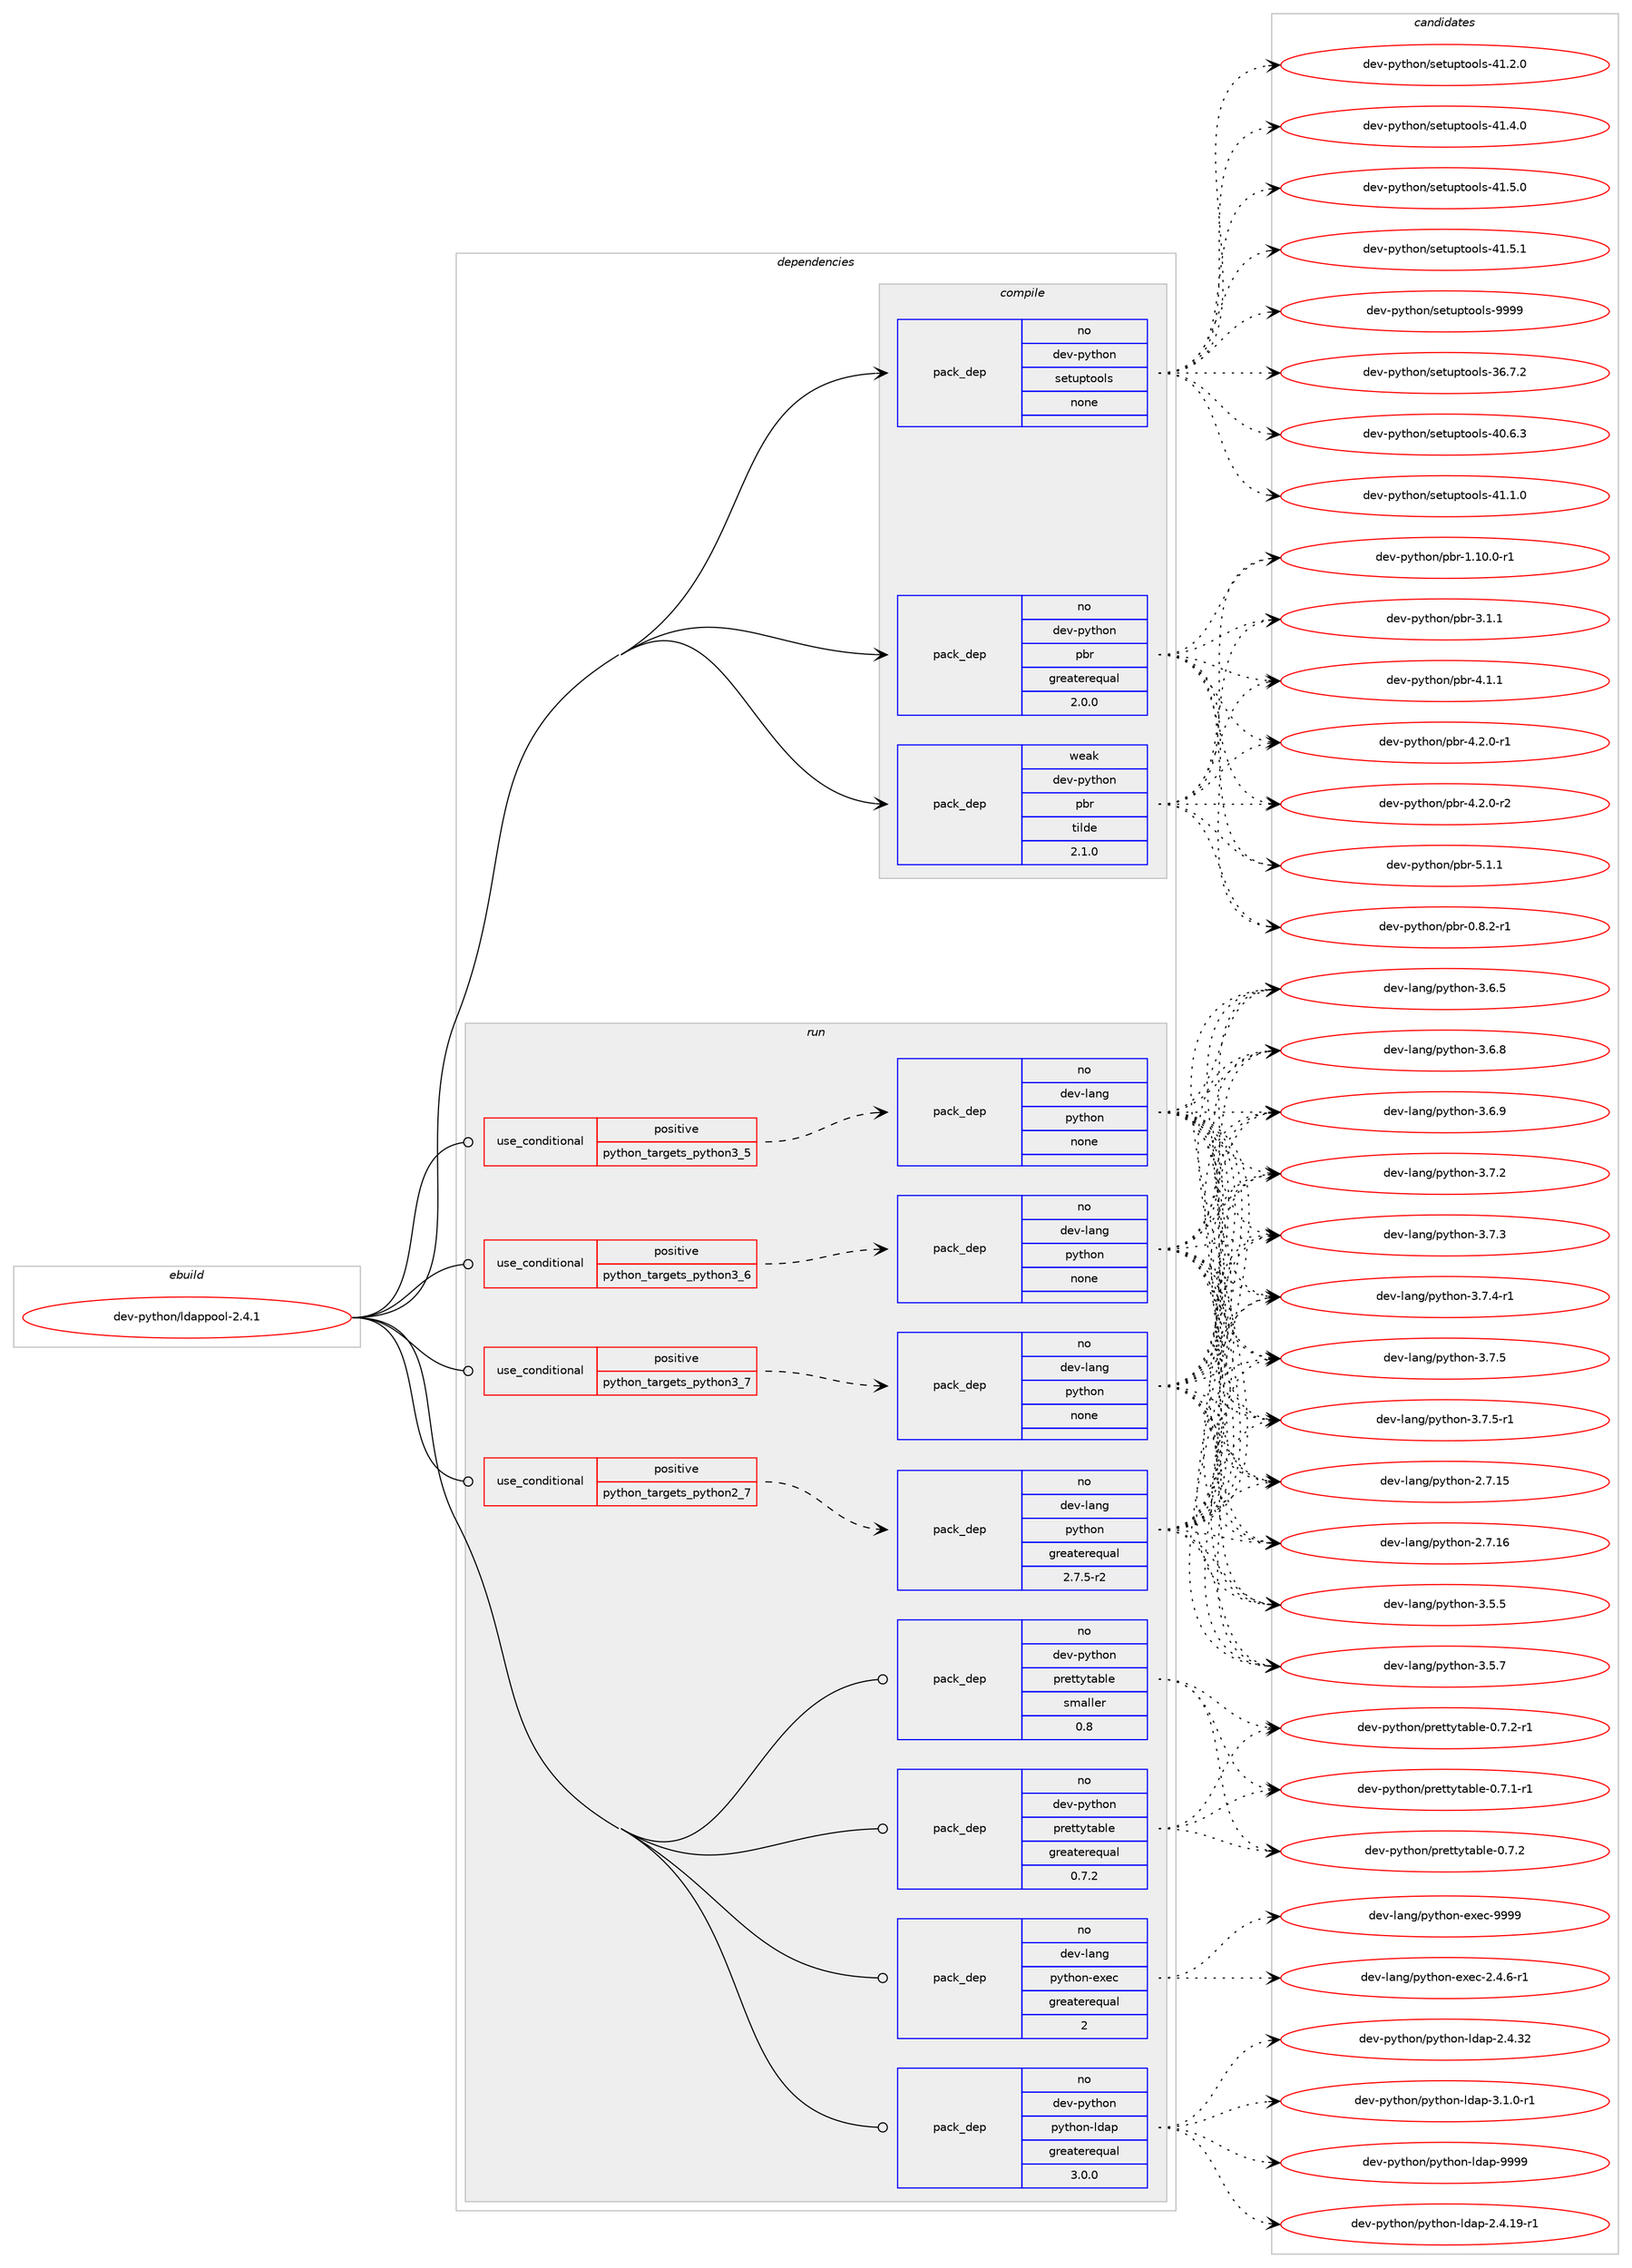 digraph prolog {

# *************
# Graph options
# *************

newrank=true;
concentrate=true;
compound=true;
graph [rankdir=LR,fontname=Helvetica,fontsize=10,ranksep=1.5];#, ranksep=2.5, nodesep=0.2];
edge  [arrowhead=vee];
node  [fontname=Helvetica,fontsize=10];

# **********
# The ebuild
# **********

subgraph cluster_leftcol {
color=gray;
rank=same;
label=<<i>ebuild</i>>;
id [label="dev-python/ldappool-2.4.1", color=red, width=4, href="../dev-python/ldappool-2.4.1.svg"];
}

# ****************
# The dependencies
# ****************

subgraph cluster_midcol {
color=gray;
label=<<i>dependencies</i>>;
subgraph cluster_compile {
fillcolor="#eeeeee";
style=filled;
label=<<i>compile</i>>;
subgraph pack459011 {
dependency612705 [label=<<TABLE BORDER="0" CELLBORDER="1" CELLSPACING="0" CELLPADDING="4" WIDTH="220"><TR><TD ROWSPAN="6" CELLPADDING="30">pack_dep</TD></TR><TR><TD WIDTH="110">no</TD></TR><TR><TD>dev-python</TD></TR><TR><TD>pbr</TD></TR><TR><TD>greaterequal</TD></TR><TR><TD>2.0.0</TD></TR></TABLE>>, shape=none, color=blue];
}
id:e -> dependency612705:w [weight=20,style="solid",arrowhead="vee"];
subgraph pack459012 {
dependency612706 [label=<<TABLE BORDER="0" CELLBORDER="1" CELLSPACING="0" CELLPADDING="4" WIDTH="220"><TR><TD ROWSPAN="6" CELLPADDING="30">pack_dep</TD></TR><TR><TD WIDTH="110">no</TD></TR><TR><TD>dev-python</TD></TR><TR><TD>setuptools</TD></TR><TR><TD>none</TD></TR><TR><TD></TD></TR></TABLE>>, shape=none, color=blue];
}
id:e -> dependency612706:w [weight=20,style="solid",arrowhead="vee"];
subgraph pack459013 {
dependency612707 [label=<<TABLE BORDER="0" CELLBORDER="1" CELLSPACING="0" CELLPADDING="4" WIDTH="220"><TR><TD ROWSPAN="6" CELLPADDING="30">pack_dep</TD></TR><TR><TD WIDTH="110">weak</TD></TR><TR><TD>dev-python</TD></TR><TR><TD>pbr</TD></TR><TR><TD>tilde</TD></TR><TR><TD>2.1.0</TD></TR></TABLE>>, shape=none, color=blue];
}
id:e -> dependency612707:w [weight=20,style="solid",arrowhead="vee"];
}
subgraph cluster_compileandrun {
fillcolor="#eeeeee";
style=filled;
label=<<i>compile and run</i>>;
}
subgraph cluster_run {
fillcolor="#eeeeee";
style=filled;
label=<<i>run</i>>;
subgraph cond141890 {
dependency612708 [label=<<TABLE BORDER="0" CELLBORDER="1" CELLSPACING="0" CELLPADDING="4"><TR><TD ROWSPAN="3" CELLPADDING="10">use_conditional</TD></TR><TR><TD>positive</TD></TR><TR><TD>python_targets_python2_7</TD></TR></TABLE>>, shape=none, color=red];
subgraph pack459014 {
dependency612709 [label=<<TABLE BORDER="0" CELLBORDER="1" CELLSPACING="0" CELLPADDING="4" WIDTH="220"><TR><TD ROWSPAN="6" CELLPADDING="30">pack_dep</TD></TR><TR><TD WIDTH="110">no</TD></TR><TR><TD>dev-lang</TD></TR><TR><TD>python</TD></TR><TR><TD>greaterequal</TD></TR><TR><TD>2.7.5-r2</TD></TR></TABLE>>, shape=none, color=blue];
}
dependency612708:e -> dependency612709:w [weight=20,style="dashed",arrowhead="vee"];
}
id:e -> dependency612708:w [weight=20,style="solid",arrowhead="odot"];
subgraph cond141891 {
dependency612710 [label=<<TABLE BORDER="0" CELLBORDER="1" CELLSPACING="0" CELLPADDING="4"><TR><TD ROWSPAN="3" CELLPADDING="10">use_conditional</TD></TR><TR><TD>positive</TD></TR><TR><TD>python_targets_python3_5</TD></TR></TABLE>>, shape=none, color=red];
subgraph pack459015 {
dependency612711 [label=<<TABLE BORDER="0" CELLBORDER="1" CELLSPACING="0" CELLPADDING="4" WIDTH="220"><TR><TD ROWSPAN="6" CELLPADDING="30">pack_dep</TD></TR><TR><TD WIDTH="110">no</TD></TR><TR><TD>dev-lang</TD></TR><TR><TD>python</TD></TR><TR><TD>none</TD></TR><TR><TD></TD></TR></TABLE>>, shape=none, color=blue];
}
dependency612710:e -> dependency612711:w [weight=20,style="dashed",arrowhead="vee"];
}
id:e -> dependency612710:w [weight=20,style="solid",arrowhead="odot"];
subgraph cond141892 {
dependency612712 [label=<<TABLE BORDER="0" CELLBORDER="1" CELLSPACING="0" CELLPADDING="4"><TR><TD ROWSPAN="3" CELLPADDING="10">use_conditional</TD></TR><TR><TD>positive</TD></TR><TR><TD>python_targets_python3_6</TD></TR></TABLE>>, shape=none, color=red];
subgraph pack459016 {
dependency612713 [label=<<TABLE BORDER="0" CELLBORDER="1" CELLSPACING="0" CELLPADDING="4" WIDTH="220"><TR><TD ROWSPAN="6" CELLPADDING="30">pack_dep</TD></TR><TR><TD WIDTH="110">no</TD></TR><TR><TD>dev-lang</TD></TR><TR><TD>python</TD></TR><TR><TD>none</TD></TR><TR><TD></TD></TR></TABLE>>, shape=none, color=blue];
}
dependency612712:e -> dependency612713:w [weight=20,style="dashed",arrowhead="vee"];
}
id:e -> dependency612712:w [weight=20,style="solid",arrowhead="odot"];
subgraph cond141893 {
dependency612714 [label=<<TABLE BORDER="0" CELLBORDER="1" CELLSPACING="0" CELLPADDING="4"><TR><TD ROWSPAN="3" CELLPADDING="10">use_conditional</TD></TR><TR><TD>positive</TD></TR><TR><TD>python_targets_python3_7</TD></TR></TABLE>>, shape=none, color=red];
subgraph pack459017 {
dependency612715 [label=<<TABLE BORDER="0" CELLBORDER="1" CELLSPACING="0" CELLPADDING="4" WIDTH="220"><TR><TD ROWSPAN="6" CELLPADDING="30">pack_dep</TD></TR><TR><TD WIDTH="110">no</TD></TR><TR><TD>dev-lang</TD></TR><TR><TD>python</TD></TR><TR><TD>none</TD></TR><TR><TD></TD></TR></TABLE>>, shape=none, color=blue];
}
dependency612714:e -> dependency612715:w [weight=20,style="dashed",arrowhead="vee"];
}
id:e -> dependency612714:w [weight=20,style="solid",arrowhead="odot"];
subgraph pack459018 {
dependency612716 [label=<<TABLE BORDER="0" CELLBORDER="1" CELLSPACING="0" CELLPADDING="4" WIDTH="220"><TR><TD ROWSPAN="6" CELLPADDING="30">pack_dep</TD></TR><TR><TD WIDTH="110">no</TD></TR><TR><TD>dev-lang</TD></TR><TR><TD>python-exec</TD></TR><TR><TD>greaterequal</TD></TR><TR><TD>2</TD></TR></TABLE>>, shape=none, color=blue];
}
id:e -> dependency612716:w [weight=20,style="solid",arrowhead="odot"];
subgraph pack459019 {
dependency612717 [label=<<TABLE BORDER="0" CELLBORDER="1" CELLSPACING="0" CELLPADDING="4" WIDTH="220"><TR><TD ROWSPAN="6" CELLPADDING="30">pack_dep</TD></TR><TR><TD WIDTH="110">no</TD></TR><TR><TD>dev-python</TD></TR><TR><TD>prettytable</TD></TR><TR><TD>greaterequal</TD></TR><TR><TD>0.7.2</TD></TR></TABLE>>, shape=none, color=blue];
}
id:e -> dependency612717:w [weight=20,style="solid",arrowhead="odot"];
subgraph pack459020 {
dependency612718 [label=<<TABLE BORDER="0" CELLBORDER="1" CELLSPACING="0" CELLPADDING="4" WIDTH="220"><TR><TD ROWSPAN="6" CELLPADDING="30">pack_dep</TD></TR><TR><TD WIDTH="110">no</TD></TR><TR><TD>dev-python</TD></TR><TR><TD>prettytable</TD></TR><TR><TD>smaller</TD></TR><TR><TD>0.8</TD></TR></TABLE>>, shape=none, color=blue];
}
id:e -> dependency612718:w [weight=20,style="solid",arrowhead="odot"];
subgraph pack459021 {
dependency612719 [label=<<TABLE BORDER="0" CELLBORDER="1" CELLSPACING="0" CELLPADDING="4" WIDTH="220"><TR><TD ROWSPAN="6" CELLPADDING="30">pack_dep</TD></TR><TR><TD WIDTH="110">no</TD></TR><TR><TD>dev-python</TD></TR><TR><TD>python-ldap</TD></TR><TR><TD>greaterequal</TD></TR><TR><TD>3.0.0</TD></TR></TABLE>>, shape=none, color=blue];
}
id:e -> dependency612719:w [weight=20,style="solid",arrowhead="odot"];
}
}

# **************
# The candidates
# **************

subgraph cluster_choices {
rank=same;
color=gray;
label=<<i>candidates</i>>;

subgraph choice459011 {
color=black;
nodesep=1;
choice1001011184511212111610411111047112981144548465646504511449 [label="dev-python/pbr-0.8.2-r1", color=red, width=4,href="../dev-python/pbr-0.8.2-r1.svg"];
choice100101118451121211161041111104711298114454946494846484511449 [label="dev-python/pbr-1.10.0-r1", color=red, width=4,href="../dev-python/pbr-1.10.0-r1.svg"];
choice100101118451121211161041111104711298114455146494649 [label="dev-python/pbr-3.1.1", color=red, width=4,href="../dev-python/pbr-3.1.1.svg"];
choice100101118451121211161041111104711298114455246494649 [label="dev-python/pbr-4.1.1", color=red, width=4,href="../dev-python/pbr-4.1.1.svg"];
choice1001011184511212111610411111047112981144552465046484511449 [label="dev-python/pbr-4.2.0-r1", color=red, width=4,href="../dev-python/pbr-4.2.0-r1.svg"];
choice1001011184511212111610411111047112981144552465046484511450 [label="dev-python/pbr-4.2.0-r2", color=red, width=4,href="../dev-python/pbr-4.2.0-r2.svg"];
choice100101118451121211161041111104711298114455346494649 [label="dev-python/pbr-5.1.1", color=red, width=4,href="../dev-python/pbr-5.1.1.svg"];
dependency612705:e -> choice1001011184511212111610411111047112981144548465646504511449:w [style=dotted,weight="100"];
dependency612705:e -> choice100101118451121211161041111104711298114454946494846484511449:w [style=dotted,weight="100"];
dependency612705:e -> choice100101118451121211161041111104711298114455146494649:w [style=dotted,weight="100"];
dependency612705:e -> choice100101118451121211161041111104711298114455246494649:w [style=dotted,weight="100"];
dependency612705:e -> choice1001011184511212111610411111047112981144552465046484511449:w [style=dotted,weight="100"];
dependency612705:e -> choice1001011184511212111610411111047112981144552465046484511450:w [style=dotted,weight="100"];
dependency612705:e -> choice100101118451121211161041111104711298114455346494649:w [style=dotted,weight="100"];
}
subgraph choice459012 {
color=black;
nodesep=1;
choice100101118451121211161041111104711510111611711211611111110811545515446554650 [label="dev-python/setuptools-36.7.2", color=red, width=4,href="../dev-python/setuptools-36.7.2.svg"];
choice100101118451121211161041111104711510111611711211611111110811545524846544651 [label="dev-python/setuptools-40.6.3", color=red, width=4,href="../dev-python/setuptools-40.6.3.svg"];
choice100101118451121211161041111104711510111611711211611111110811545524946494648 [label="dev-python/setuptools-41.1.0", color=red, width=4,href="../dev-python/setuptools-41.1.0.svg"];
choice100101118451121211161041111104711510111611711211611111110811545524946504648 [label="dev-python/setuptools-41.2.0", color=red, width=4,href="../dev-python/setuptools-41.2.0.svg"];
choice100101118451121211161041111104711510111611711211611111110811545524946524648 [label="dev-python/setuptools-41.4.0", color=red, width=4,href="../dev-python/setuptools-41.4.0.svg"];
choice100101118451121211161041111104711510111611711211611111110811545524946534648 [label="dev-python/setuptools-41.5.0", color=red, width=4,href="../dev-python/setuptools-41.5.0.svg"];
choice100101118451121211161041111104711510111611711211611111110811545524946534649 [label="dev-python/setuptools-41.5.1", color=red, width=4,href="../dev-python/setuptools-41.5.1.svg"];
choice10010111845112121116104111110471151011161171121161111111081154557575757 [label="dev-python/setuptools-9999", color=red, width=4,href="../dev-python/setuptools-9999.svg"];
dependency612706:e -> choice100101118451121211161041111104711510111611711211611111110811545515446554650:w [style=dotted,weight="100"];
dependency612706:e -> choice100101118451121211161041111104711510111611711211611111110811545524846544651:w [style=dotted,weight="100"];
dependency612706:e -> choice100101118451121211161041111104711510111611711211611111110811545524946494648:w [style=dotted,weight="100"];
dependency612706:e -> choice100101118451121211161041111104711510111611711211611111110811545524946504648:w [style=dotted,weight="100"];
dependency612706:e -> choice100101118451121211161041111104711510111611711211611111110811545524946524648:w [style=dotted,weight="100"];
dependency612706:e -> choice100101118451121211161041111104711510111611711211611111110811545524946534648:w [style=dotted,weight="100"];
dependency612706:e -> choice100101118451121211161041111104711510111611711211611111110811545524946534649:w [style=dotted,weight="100"];
dependency612706:e -> choice10010111845112121116104111110471151011161171121161111111081154557575757:w [style=dotted,weight="100"];
}
subgraph choice459013 {
color=black;
nodesep=1;
choice1001011184511212111610411111047112981144548465646504511449 [label="dev-python/pbr-0.8.2-r1", color=red, width=4,href="../dev-python/pbr-0.8.2-r1.svg"];
choice100101118451121211161041111104711298114454946494846484511449 [label="dev-python/pbr-1.10.0-r1", color=red, width=4,href="../dev-python/pbr-1.10.0-r1.svg"];
choice100101118451121211161041111104711298114455146494649 [label="dev-python/pbr-3.1.1", color=red, width=4,href="../dev-python/pbr-3.1.1.svg"];
choice100101118451121211161041111104711298114455246494649 [label="dev-python/pbr-4.1.1", color=red, width=4,href="../dev-python/pbr-4.1.1.svg"];
choice1001011184511212111610411111047112981144552465046484511449 [label="dev-python/pbr-4.2.0-r1", color=red, width=4,href="../dev-python/pbr-4.2.0-r1.svg"];
choice1001011184511212111610411111047112981144552465046484511450 [label="dev-python/pbr-4.2.0-r2", color=red, width=4,href="../dev-python/pbr-4.2.0-r2.svg"];
choice100101118451121211161041111104711298114455346494649 [label="dev-python/pbr-5.1.1", color=red, width=4,href="../dev-python/pbr-5.1.1.svg"];
dependency612707:e -> choice1001011184511212111610411111047112981144548465646504511449:w [style=dotted,weight="100"];
dependency612707:e -> choice100101118451121211161041111104711298114454946494846484511449:w [style=dotted,weight="100"];
dependency612707:e -> choice100101118451121211161041111104711298114455146494649:w [style=dotted,weight="100"];
dependency612707:e -> choice100101118451121211161041111104711298114455246494649:w [style=dotted,weight="100"];
dependency612707:e -> choice1001011184511212111610411111047112981144552465046484511449:w [style=dotted,weight="100"];
dependency612707:e -> choice1001011184511212111610411111047112981144552465046484511450:w [style=dotted,weight="100"];
dependency612707:e -> choice100101118451121211161041111104711298114455346494649:w [style=dotted,weight="100"];
}
subgraph choice459014 {
color=black;
nodesep=1;
choice10010111845108971101034711212111610411111045504655464953 [label="dev-lang/python-2.7.15", color=red, width=4,href="../dev-lang/python-2.7.15.svg"];
choice10010111845108971101034711212111610411111045504655464954 [label="dev-lang/python-2.7.16", color=red, width=4,href="../dev-lang/python-2.7.16.svg"];
choice100101118451089711010347112121116104111110455146534653 [label="dev-lang/python-3.5.5", color=red, width=4,href="../dev-lang/python-3.5.5.svg"];
choice100101118451089711010347112121116104111110455146534655 [label="dev-lang/python-3.5.7", color=red, width=4,href="../dev-lang/python-3.5.7.svg"];
choice100101118451089711010347112121116104111110455146544653 [label="dev-lang/python-3.6.5", color=red, width=4,href="../dev-lang/python-3.6.5.svg"];
choice100101118451089711010347112121116104111110455146544656 [label="dev-lang/python-3.6.8", color=red, width=4,href="../dev-lang/python-3.6.8.svg"];
choice100101118451089711010347112121116104111110455146544657 [label="dev-lang/python-3.6.9", color=red, width=4,href="../dev-lang/python-3.6.9.svg"];
choice100101118451089711010347112121116104111110455146554650 [label="dev-lang/python-3.7.2", color=red, width=4,href="../dev-lang/python-3.7.2.svg"];
choice100101118451089711010347112121116104111110455146554651 [label="dev-lang/python-3.7.3", color=red, width=4,href="../dev-lang/python-3.7.3.svg"];
choice1001011184510897110103471121211161041111104551465546524511449 [label="dev-lang/python-3.7.4-r1", color=red, width=4,href="../dev-lang/python-3.7.4-r1.svg"];
choice100101118451089711010347112121116104111110455146554653 [label="dev-lang/python-3.7.5", color=red, width=4,href="../dev-lang/python-3.7.5.svg"];
choice1001011184510897110103471121211161041111104551465546534511449 [label="dev-lang/python-3.7.5-r1", color=red, width=4,href="../dev-lang/python-3.7.5-r1.svg"];
dependency612709:e -> choice10010111845108971101034711212111610411111045504655464953:w [style=dotted,weight="100"];
dependency612709:e -> choice10010111845108971101034711212111610411111045504655464954:w [style=dotted,weight="100"];
dependency612709:e -> choice100101118451089711010347112121116104111110455146534653:w [style=dotted,weight="100"];
dependency612709:e -> choice100101118451089711010347112121116104111110455146534655:w [style=dotted,weight="100"];
dependency612709:e -> choice100101118451089711010347112121116104111110455146544653:w [style=dotted,weight="100"];
dependency612709:e -> choice100101118451089711010347112121116104111110455146544656:w [style=dotted,weight="100"];
dependency612709:e -> choice100101118451089711010347112121116104111110455146544657:w [style=dotted,weight="100"];
dependency612709:e -> choice100101118451089711010347112121116104111110455146554650:w [style=dotted,weight="100"];
dependency612709:e -> choice100101118451089711010347112121116104111110455146554651:w [style=dotted,weight="100"];
dependency612709:e -> choice1001011184510897110103471121211161041111104551465546524511449:w [style=dotted,weight="100"];
dependency612709:e -> choice100101118451089711010347112121116104111110455146554653:w [style=dotted,weight="100"];
dependency612709:e -> choice1001011184510897110103471121211161041111104551465546534511449:w [style=dotted,weight="100"];
}
subgraph choice459015 {
color=black;
nodesep=1;
choice10010111845108971101034711212111610411111045504655464953 [label="dev-lang/python-2.7.15", color=red, width=4,href="../dev-lang/python-2.7.15.svg"];
choice10010111845108971101034711212111610411111045504655464954 [label="dev-lang/python-2.7.16", color=red, width=4,href="../dev-lang/python-2.7.16.svg"];
choice100101118451089711010347112121116104111110455146534653 [label="dev-lang/python-3.5.5", color=red, width=4,href="../dev-lang/python-3.5.5.svg"];
choice100101118451089711010347112121116104111110455146534655 [label="dev-lang/python-3.5.7", color=red, width=4,href="../dev-lang/python-3.5.7.svg"];
choice100101118451089711010347112121116104111110455146544653 [label="dev-lang/python-3.6.5", color=red, width=4,href="../dev-lang/python-3.6.5.svg"];
choice100101118451089711010347112121116104111110455146544656 [label="dev-lang/python-3.6.8", color=red, width=4,href="../dev-lang/python-3.6.8.svg"];
choice100101118451089711010347112121116104111110455146544657 [label="dev-lang/python-3.6.9", color=red, width=4,href="../dev-lang/python-3.6.9.svg"];
choice100101118451089711010347112121116104111110455146554650 [label="dev-lang/python-3.7.2", color=red, width=4,href="../dev-lang/python-3.7.2.svg"];
choice100101118451089711010347112121116104111110455146554651 [label="dev-lang/python-3.7.3", color=red, width=4,href="../dev-lang/python-3.7.3.svg"];
choice1001011184510897110103471121211161041111104551465546524511449 [label="dev-lang/python-3.7.4-r1", color=red, width=4,href="../dev-lang/python-3.7.4-r1.svg"];
choice100101118451089711010347112121116104111110455146554653 [label="dev-lang/python-3.7.5", color=red, width=4,href="../dev-lang/python-3.7.5.svg"];
choice1001011184510897110103471121211161041111104551465546534511449 [label="dev-lang/python-3.7.5-r1", color=red, width=4,href="../dev-lang/python-3.7.5-r1.svg"];
dependency612711:e -> choice10010111845108971101034711212111610411111045504655464953:w [style=dotted,weight="100"];
dependency612711:e -> choice10010111845108971101034711212111610411111045504655464954:w [style=dotted,weight="100"];
dependency612711:e -> choice100101118451089711010347112121116104111110455146534653:w [style=dotted,weight="100"];
dependency612711:e -> choice100101118451089711010347112121116104111110455146534655:w [style=dotted,weight="100"];
dependency612711:e -> choice100101118451089711010347112121116104111110455146544653:w [style=dotted,weight="100"];
dependency612711:e -> choice100101118451089711010347112121116104111110455146544656:w [style=dotted,weight="100"];
dependency612711:e -> choice100101118451089711010347112121116104111110455146544657:w [style=dotted,weight="100"];
dependency612711:e -> choice100101118451089711010347112121116104111110455146554650:w [style=dotted,weight="100"];
dependency612711:e -> choice100101118451089711010347112121116104111110455146554651:w [style=dotted,weight="100"];
dependency612711:e -> choice1001011184510897110103471121211161041111104551465546524511449:w [style=dotted,weight="100"];
dependency612711:e -> choice100101118451089711010347112121116104111110455146554653:w [style=dotted,weight="100"];
dependency612711:e -> choice1001011184510897110103471121211161041111104551465546534511449:w [style=dotted,weight="100"];
}
subgraph choice459016 {
color=black;
nodesep=1;
choice10010111845108971101034711212111610411111045504655464953 [label="dev-lang/python-2.7.15", color=red, width=4,href="../dev-lang/python-2.7.15.svg"];
choice10010111845108971101034711212111610411111045504655464954 [label="dev-lang/python-2.7.16", color=red, width=4,href="../dev-lang/python-2.7.16.svg"];
choice100101118451089711010347112121116104111110455146534653 [label="dev-lang/python-3.5.5", color=red, width=4,href="../dev-lang/python-3.5.5.svg"];
choice100101118451089711010347112121116104111110455146534655 [label="dev-lang/python-3.5.7", color=red, width=4,href="../dev-lang/python-3.5.7.svg"];
choice100101118451089711010347112121116104111110455146544653 [label="dev-lang/python-3.6.5", color=red, width=4,href="../dev-lang/python-3.6.5.svg"];
choice100101118451089711010347112121116104111110455146544656 [label="dev-lang/python-3.6.8", color=red, width=4,href="../dev-lang/python-3.6.8.svg"];
choice100101118451089711010347112121116104111110455146544657 [label="dev-lang/python-3.6.9", color=red, width=4,href="../dev-lang/python-3.6.9.svg"];
choice100101118451089711010347112121116104111110455146554650 [label="dev-lang/python-3.7.2", color=red, width=4,href="../dev-lang/python-3.7.2.svg"];
choice100101118451089711010347112121116104111110455146554651 [label="dev-lang/python-3.7.3", color=red, width=4,href="../dev-lang/python-3.7.3.svg"];
choice1001011184510897110103471121211161041111104551465546524511449 [label="dev-lang/python-3.7.4-r1", color=red, width=4,href="../dev-lang/python-3.7.4-r1.svg"];
choice100101118451089711010347112121116104111110455146554653 [label="dev-lang/python-3.7.5", color=red, width=4,href="../dev-lang/python-3.7.5.svg"];
choice1001011184510897110103471121211161041111104551465546534511449 [label="dev-lang/python-3.7.5-r1", color=red, width=4,href="../dev-lang/python-3.7.5-r1.svg"];
dependency612713:e -> choice10010111845108971101034711212111610411111045504655464953:w [style=dotted,weight="100"];
dependency612713:e -> choice10010111845108971101034711212111610411111045504655464954:w [style=dotted,weight="100"];
dependency612713:e -> choice100101118451089711010347112121116104111110455146534653:w [style=dotted,weight="100"];
dependency612713:e -> choice100101118451089711010347112121116104111110455146534655:w [style=dotted,weight="100"];
dependency612713:e -> choice100101118451089711010347112121116104111110455146544653:w [style=dotted,weight="100"];
dependency612713:e -> choice100101118451089711010347112121116104111110455146544656:w [style=dotted,weight="100"];
dependency612713:e -> choice100101118451089711010347112121116104111110455146544657:w [style=dotted,weight="100"];
dependency612713:e -> choice100101118451089711010347112121116104111110455146554650:w [style=dotted,weight="100"];
dependency612713:e -> choice100101118451089711010347112121116104111110455146554651:w [style=dotted,weight="100"];
dependency612713:e -> choice1001011184510897110103471121211161041111104551465546524511449:w [style=dotted,weight="100"];
dependency612713:e -> choice100101118451089711010347112121116104111110455146554653:w [style=dotted,weight="100"];
dependency612713:e -> choice1001011184510897110103471121211161041111104551465546534511449:w [style=dotted,weight="100"];
}
subgraph choice459017 {
color=black;
nodesep=1;
choice10010111845108971101034711212111610411111045504655464953 [label="dev-lang/python-2.7.15", color=red, width=4,href="../dev-lang/python-2.7.15.svg"];
choice10010111845108971101034711212111610411111045504655464954 [label="dev-lang/python-2.7.16", color=red, width=4,href="../dev-lang/python-2.7.16.svg"];
choice100101118451089711010347112121116104111110455146534653 [label="dev-lang/python-3.5.5", color=red, width=4,href="../dev-lang/python-3.5.5.svg"];
choice100101118451089711010347112121116104111110455146534655 [label="dev-lang/python-3.5.7", color=red, width=4,href="../dev-lang/python-3.5.7.svg"];
choice100101118451089711010347112121116104111110455146544653 [label="dev-lang/python-3.6.5", color=red, width=4,href="../dev-lang/python-3.6.5.svg"];
choice100101118451089711010347112121116104111110455146544656 [label="dev-lang/python-3.6.8", color=red, width=4,href="../dev-lang/python-3.6.8.svg"];
choice100101118451089711010347112121116104111110455146544657 [label="dev-lang/python-3.6.9", color=red, width=4,href="../dev-lang/python-3.6.9.svg"];
choice100101118451089711010347112121116104111110455146554650 [label="dev-lang/python-3.7.2", color=red, width=4,href="../dev-lang/python-3.7.2.svg"];
choice100101118451089711010347112121116104111110455146554651 [label="dev-lang/python-3.7.3", color=red, width=4,href="../dev-lang/python-3.7.3.svg"];
choice1001011184510897110103471121211161041111104551465546524511449 [label="dev-lang/python-3.7.4-r1", color=red, width=4,href="../dev-lang/python-3.7.4-r1.svg"];
choice100101118451089711010347112121116104111110455146554653 [label="dev-lang/python-3.7.5", color=red, width=4,href="../dev-lang/python-3.7.5.svg"];
choice1001011184510897110103471121211161041111104551465546534511449 [label="dev-lang/python-3.7.5-r1", color=red, width=4,href="../dev-lang/python-3.7.5-r1.svg"];
dependency612715:e -> choice10010111845108971101034711212111610411111045504655464953:w [style=dotted,weight="100"];
dependency612715:e -> choice10010111845108971101034711212111610411111045504655464954:w [style=dotted,weight="100"];
dependency612715:e -> choice100101118451089711010347112121116104111110455146534653:w [style=dotted,weight="100"];
dependency612715:e -> choice100101118451089711010347112121116104111110455146534655:w [style=dotted,weight="100"];
dependency612715:e -> choice100101118451089711010347112121116104111110455146544653:w [style=dotted,weight="100"];
dependency612715:e -> choice100101118451089711010347112121116104111110455146544656:w [style=dotted,weight="100"];
dependency612715:e -> choice100101118451089711010347112121116104111110455146544657:w [style=dotted,weight="100"];
dependency612715:e -> choice100101118451089711010347112121116104111110455146554650:w [style=dotted,weight="100"];
dependency612715:e -> choice100101118451089711010347112121116104111110455146554651:w [style=dotted,weight="100"];
dependency612715:e -> choice1001011184510897110103471121211161041111104551465546524511449:w [style=dotted,weight="100"];
dependency612715:e -> choice100101118451089711010347112121116104111110455146554653:w [style=dotted,weight="100"];
dependency612715:e -> choice1001011184510897110103471121211161041111104551465546534511449:w [style=dotted,weight="100"];
}
subgraph choice459018 {
color=black;
nodesep=1;
choice10010111845108971101034711212111610411111045101120101994550465246544511449 [label="dev-lang/python-exec-2.4.6-r1", color=red, width=4,href="../dev-lang/python-exec-2.4.6-r1.svg"];
choice10010111845108971101034711212111610411111045101120101994557575757 [label="dev-lang/python-exec-9999", color=red, width=4,href="../dev-lang/python-exec-9999.svg"];
dependency612716:e -> choice10010111845108971101034711212111610411111045101120101994550465246544511449:w [style=dotted,weight="100"];
dependency612716:e -> choice10010111845108971101034711212111610411111045101120101994557575757:w [style=dotted,weight="100"];
}
subgraph choice459019 {
color=black;
nodesep=1;
choice100101118451121211161041111104711211410111611612111697981081014548465546494511449 [label="dev-python/prettytable-0.7.1-r1", color=red, width=4,href="../dev-python/prettytable-0.7.1-r1.svg"];
choice10010111845112121116104111110471121141011161161211169798108101454846554650 [label="dev-python/prettytable-0.7.2", color=red, width=4,href="../dev-python/prettytable-0.7.2.svg"];
choice100101118451121211161041111104711211410111611612111697981081014548465546504511449 [label="dev-python/prettytable-0.7.2-r1", color=red, width=4,href="../dev-python/prettytable-0.7.2-r1.svg"];
dependency612717:e -> choice100101118451121211161041111104711211410111611612111697981081014548465546494511449:w [style=dotted,weight="100"];
dependency612717:e -> choice10010111845112121116104111110471121141011161161211169798108101454846554650:w [style=dotted,weight="100"];
dependency612717:e -> choice100101118451121211161041111104711211410111611612111697981081014548465546504511449:w [style=dotted,weight="100"];
}
subgraph choice459020 {
color=black;
nodesep=1;
choice100101118451121211161041111104711211410111611612111697981081014548465546494511449 [label="dev-python/prettytable-0.7.1-r1", color=red, width=4,href="../dev-python/prettytable-0.7.1-r1.svg"];
choice10010111845112121116104111110471121141011161161211169798108101454846554650 [label="dev-python/prettytable-0.7.2", color=red, width=4,href="../dev-python/prettytable-0.7.2.svg"];
choice100101118451121211161041111104711211410111611612111697981081014548465546504511449 [label="dev-python/prettytable-0.7.2-r1", color=red, width=4,href="../dev-python/prettytable-0.7.2-r1.svg"];
dependency612718:e -> choice100101118451121211161041111104711211410111611612111697981081014548465546494511449:w [style=dotted,weight="100"];
dependency612718:e -> choice10010111845112121116104111110471121141011161161211169798108101454846554650:w [style=dotted,weight="100"];
dependency612718:e -> choice100101118451121211161041111104711211410111611612111697981081014548465546504511449:w [style=dotted,weight="100"];
}
subgraph choice459021 {
color=black;
nodesep=1;
choice10010111845112121116104111110471121211161041111104510810097112455046524649574511449 [label="dev-python/python-ldap-2.4.19-r1", color=red, width=4,href="../dev-python/python-ldap-2.4.19-r1.svg"];
choice1001011184511212111610411111047112121116104111110451081009711245504652465150 [label="dev-python/python-ldap-2.4.32", color=red, width=4,href="../dev-python/python-ldap-2.4.32.svg"];
choice100101118451121211161041111104711212111610411111045108100971124551464946484511449 [label="dev-python/python-ldap-3.1.0-r1", color=red, width=4,href="../dev-python/python-ldap-3.1.0-r1.svg"];
choice100101118451121211161041111104711212111610411111045108100971124557575757 [label="dev-python/python-ldap-9999", color=red, width=4,href="../dev-python/python-ldap-9999.svg"];
dependency612719:e -> choice10010111845112121116104111110471121211161041111104510810097112455046524649574511449:w [style=dotted,weight="100"];
dependency612719:e -> choice1001011184511212111610411111047112121116104111110451081009711245504652465150:w [style=dotted,weight="100"];
dependency612719:e -> choice100101118451121211161041111104711212111610411111045108100971124551464946484511449:w [style=dotted,weight="100"];
dependency612719:e -> choice100101118451121211161041111104711212111610411111045108100971124557575757:w [style=dotted,weight="100"];
}
}

}

